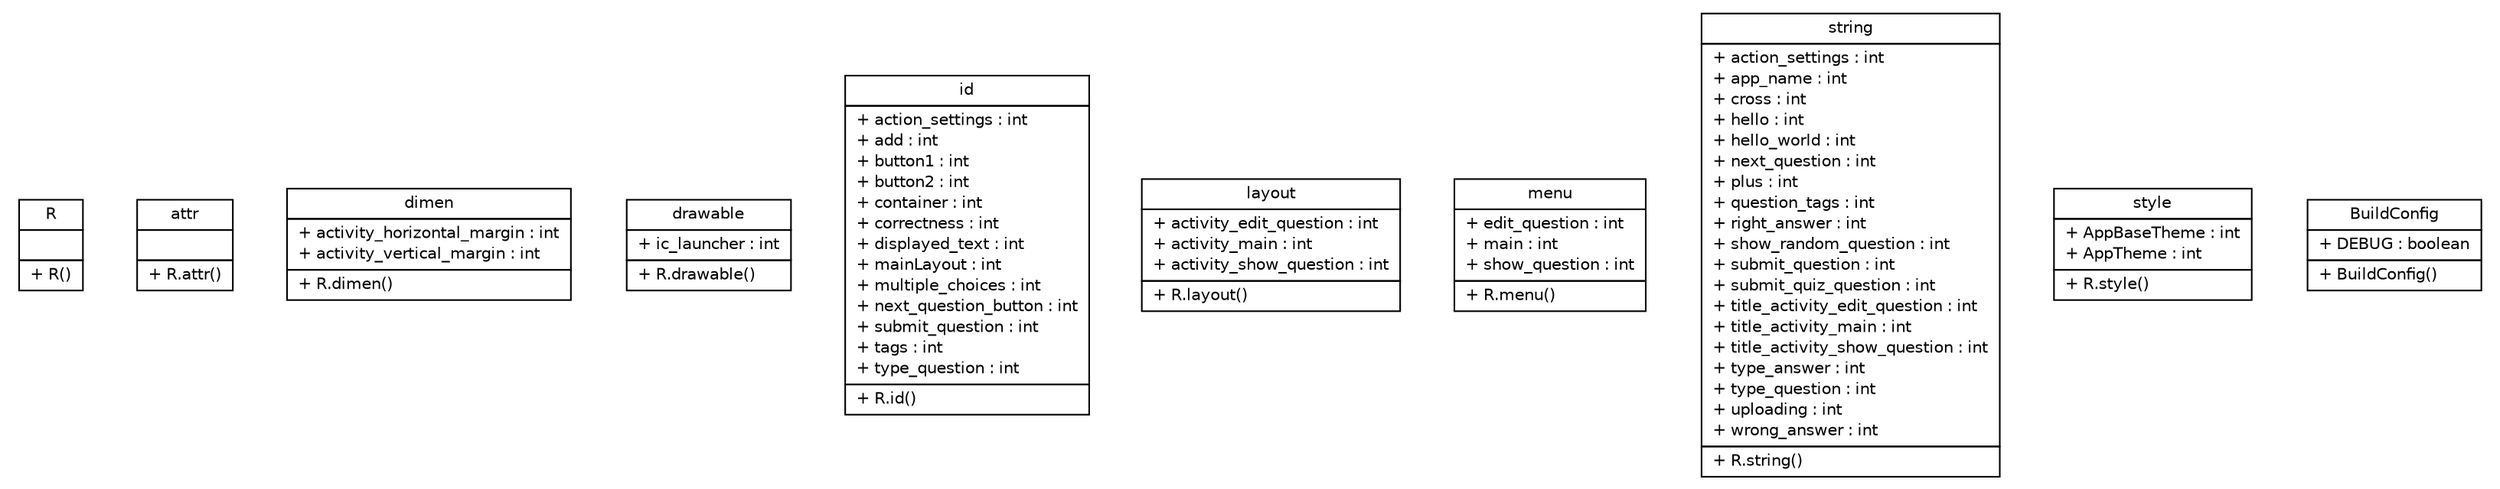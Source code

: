 #!/usr/local/bin/dot
#
# Class diagram 
# Generated by UMLGraph version R5_6_6-1-g9240c4 (http://www.umlgraph.org/)
#

digraph G {
	edge [fontname="Helvetica",fontsize=10,labelfontname="Helvetica",labelfontsize=10];
	node [fontname="Helvetica",fontsize=10,shape=plaintext];
	nodesep=0.25;
	ranksep=0.5;
	// epfl.sweng.R
	c105 [label=<<table title="epfl.sweng.R" border="0" cellborder="1" cellspacing="0" cellpadding="2" port="p" href="./R.html">
		<tr><td><table border="0" cellspacing="0" cellpadding="1">
<tr><td align="center" balign="center"> R </td></tr>
		</table></td></tr>
		<tr><td><table border="0" cellspacing="0" cellpadding="1">
<tr><td align="left" balign="left">  </td></tr>
		</table></td></tr>
		<tr><td><table border="0" cellspacing="0" cellpadding="1">
<tr><td align="left" balign="left"> + R() </td></tr>
		</table></td></tr>
		</table>>, URL="./R.html", fontname="Helvetica", fontcolor="black", fontsize=10.0];
	// epfl.sweng.R.attr
	c106 [label=<<table title="epfl.sweng.R.attr" border="0" cellborder="1" cellspacing="0" cellpadding="2" port="p" href="./R.attr.html">
		<tr><td><table border="0" cellspacing="0" cellpadding="1">
<tr><td align="center" balign="center"> attr </td></tr>
		</table></td></tr>
		<tr><td><table border="0" cellspacing="0" cellpadding="1">
<tr><td align="left" balign="left">  </td></tr>
		</table></td></tr>
		<tr><td><table border="0" cellspacing="0" cellpadding="1">
<tr><td align="left" balign="left"> + R.attr() </td></tr>
		</table></td></tr>
		</table>>, URL="./R.attr.html", fontname="Helvetica", fontcolor="black", fontsize=10.0];
	// epfl.sweng.R.dimen
	c107 [label=<<table title="epfl.sweng.R.dimen" border="0" cellborder="1" cellspacing="0" cellpadding="2" port="p" href="./R.dimen.html">
		<tr><td><table border="0" cellspacing="0" cellpadding="1">
<tr><td align="center" balign="center"> dimen </td></tr>
		</table></td></tr>
		<tr><td><table border="0" cellspacing="0" cellpadding="1">
<tr><td align="left" balign="left"> + activity_horizontal_margin : int </td></tr>
<tr><td align="left" balign="left"> + activity_vertical_margin : int </td></tr>
		</table></td></tr>
		<tr><td><table border="0" cellspacing="0" cellpadding="1">
<tr><td align="left" balign="left"> + R.dimen() </td></tr>
		</table></td></tr>
		</table>>, URL="./R.dimen.html", fontname="Helvetica", fontcolor="black", fontsize=10.0];
	// epfl.sweng.R.drawable
	c108 [label=<<table title="epfl.sweng.R.drawable" border="0" cellborder="1" cellspacing="0" cellpadding="2" port="p" href="./R.drawable.html">
		<tr><td><table border="0" cellspacing="0" cellpadding="1">
<tr><td align="center" balign="center"> drawable </td></tr>
		</table></td></tr>
		<tr><td><table border="0" cellspacing="0" cellpadding="1">
<tr><td align="left" balign="left"> + ic_launcher : int </td></tr>
		</table></td></tr>
		<tr><td><table border="0" cellspacing="0" cellpadding="1">
<tr><td align="left" balign="left"> + R.drawable() </td></tr>
		</table></td></tr>
		</table>>, URL="./R.drawable.html", fontname="Helvetica", fontcolor="black", fontsize=10.0];
	// epfl.sweng.R.id
	c109 [label=<<table title="epfl.sweng.R.id" border="0" cellborder="1" cellspacing="0" cellpadding="2" port="p" href="./R.id.html">
		<tr><td><table border="0" cellspacing="0" cellpadding="1">
<tr><td align="center" balign="center"> id </td></tr>
		</table></td></tr>
		<tr><td><table border="0" cellspacing="0" cellpadding="1">
<tr><td align="left" balign="left"> + action_settings : int </td></tr>
<tr><td align="left" balign="left"> + add : int </td></tr>
<tr><td align="left" balign="left"> + button1 : int </td></tr>
<tr><td align="left" balign="left"> + button2 : int </td></tr>
<tr><td align="left" balign="left"> + container : int </td></tr>
<tr><td align="left" balign="left"> + correctness : int </td></tr>
<tr><td align="left" balign="left"> + displayed_text : int </td></tr>
<tr><td align="left" balign="left"> + mainLayout : int </td></tr>
<tr><td align="left" balign="left"> + multiple_choices : int </td></tr>
<tr><td align="left" balign="left"> + next_question_button : int </td></tr>
<tr><td align="left" balign="left"> + submit_question : int </td></tr>
<tr><td align="left" balign="left"> + tags : int </td></tr>
<tr><td align="left" balign="left"> + type_question : int </td></tr>
		</table></td></tr>
		<tr><td><table border="0" cellspacing="0" cellpadding="1">
<tr><td align="left" balign="left"> + R.id() </td></tr>
		</table></td></tr>
		</table>>, URL="./R.id.html", fontname="Helvetica", fontcolor="black", fontsize=10.0];
	// epfl.sweng.R.layout
	c110 [label=<<table title="epfl.sweng.R.layout" border="0" cellborder="1" cellspacing="0" cellpadding="2" port="p" href="./R.layout.html">
		<tr><td><table border="0" cellspacing="0" cellpadding="1">
<tr><td align="center" balign="center"> layout </td></tr>
		</table></td></tr>
		<tr><td><table border="0" cellspacing="0" cellpadding="1">
<tr><td align="left" balign="left"> + activity_edit_question : int </td></tr>
<tr><td align="left" balign="left"> + activity_main : int </td></tr>
<tr><td align="left" balign="left"> + activity_show_question : int </td></tr>
		</table></td></tr>
		<tr><td><table border="0" cellspacing="0" cellpadding="1">
<tr><td align="left" balign="left"> + R.layout() </td></tr>
		</table></td></tr>
		</table>>, URL="./R.layout.html", fontname="Helvetica", fontcolor="black", fontsize=10.0];
	// epfl.sweng.R.menu
	c111 [label=<<table title="epfl.sweng.R.menu" border="0" cellborder="1" cellspacing="0" cellpadding="2" port="p" href="./R.menu.html">
		<tr><td><table border="0" cellspacing="0" cellpadding="1">
<tr><td align="center" balign="center"> menu </td></tr>
		</table></td></tr>
		<tr><td><table border="0" cellspacing="0" cellpadding="1">
<tr><td align="left" balign="left"> + edit_question : int </td></tr>
<tr><td align="left" balign="left"> + main : int </td></tr>
<tr><td align="left" balign="left"> + show_question : int </td></tr>
		</table></td></tr>
		<tr><td><table border="0" cellspacing="0" cellpadding="1">
<tr><td align="left" balign="left"> + R.menu() </td></tr>
		</table></td></tr>
		</table>>, URL="./R.menu.html", fontname="Helvetica", fontcolor="black", fontsize=10.0];
	// epfl.sweng.R.string
	c112 [label=<<table title="epfl.sweng.R.string" border="0" cellborder="1" cellspacing="0" cellpadding="2" port="p" href="./R.string.html">
		<tr><td><table border="0" cellspacing="0" cellpadding="1">
<tr><td align="center" balign="center"> string </td></tr>
		</table></td></tr>
		<tr><td><table border="0" cellspacing="0" cellpadding="1">
<tr><td align="left" balign="left"> + action_settings : int </td></tr>
<tr><td align="left" balign="left"> + app_name : int </td></tr>
<tr><td align="left" balign="left"> + cross : int </td></tr>
<tr><td align="left" balign="left"> + hello : int </td></tr>
<tr><td align="left" balign="left"> + hello_world : int </td></tr>
<tr><td align="left" balign="left"> + next_question : int </td></tr>
<tr><td align="left" balign="left"> + plus : int </td></tr>
<tr><td align="left" balign="left"> + question_tags : int </td></tr>
<tr><td align="left" balign="left"> + right_answer : int </td></tr>
<tr><td align="left" balign="left"> + show_random_question : int </td></tr>
<tr><td align="left" balign="left"> + submit_question : int </td></tr>
<tr><td align="left" balign="left"> + submit_quiz_question : int </td></tr>
<tr><td align="left" balign="left"> + title_activity_edit_question : int </td></tr>
<tr><td align="left" balign="left"> + title_activity_main : int </td></tr>
<tr><td align="left" balign="left"> + title_activity_show_question : int </td></tr>
<tr><td align="left" balign="left"> + type_answer : int </td></tr>
<tr><td align="left" balign="left"> + type_question : int </td></tr>
<tr><td align="left" balign="left"> + uploading : int </td></tr>
<tr><td align="left" balign="left"> + wrong_answer : int </td></tr>
		</table></td></tr>
		<tr><td><table border="0" cellspacing="0" cellpadding="1">
<tr><td align="left" balign="left"> + R.string() </td></tr>
		</table></td></tr>
		</table>>, URL="./R.string.html", fontname="Helvetica", fontcolor="black", fontsize=10.0];
	// epfl.sweng.R.style
	c113 [label=<<table title="epfl.sweng.R.style" border="0" cellborder="1" cellspacing="0" cellpadding="2" port="p" href="./R.style.html">
		<tr><td><table border="0" cellspacing="0" cellpadding="1">
<tr><td align="center" balign="center"> style </td></tr>
		</table></td></tr>
		<tr><td><table border="0" cellspacing="0" cellpadding="1">
<tr><td align="left" balign="left"> + AppBaseTheme : int </td></tr>
<tr><td align="left" balign="left"> + AppTheme : int </td></tr>
		</table></td></tr>
		<tr><td><table border="0" cellspacing="0" cellpadding="1">
<tr><td align="left" balign="left"> + R.style() </td></tr>
		</table></td></tr>
		</table>>, URL="./R.style.html", fontname="Helvetica", fontcolor="black", fontsize=10.0];
	// epfl.sweng.BuildConfig
	c114 [label=<<table title="epfl.sweng.BuildConfig" border="0" cellborder="1" cellspacing="0" cellpadding="2" port="p" href="./BuildConfig.html">
		<tr><td><table border="0" cellspacing="0" cellpadding="1">
<tr><td align="center" balign="center"> BuildConfig </td></tr>
		</table></td></tr>
		<tr><td><table border="0" cellspacing="0" cellpadding="1">
<tr><td align="left" balign="left"> + DEBUG : boolean </td></tr>
		</table></td></tr>
		<tr><td><table border="0" cellspacing="0" cellpadding="1">
<tr><td align="left" balign="left"> + BuildConfig() </td></tr>
		</table></td></tr>
		</table>>, URL="./BuildConfig.html", fontname="Helvetica", fontcolor="black", fontsize=10.0];
}

